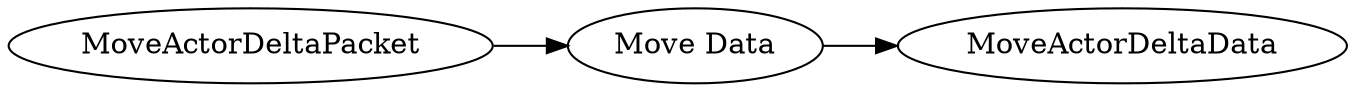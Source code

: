 digraph "MoveActorDeltaPacket" {
rankdir = LR
0
0 -> 1
1 -> 19

0 [label="MoveActorDeltaPacket",comment="name: \"MoveActorDeltaPacket\", typeName: \"\", id: 0, branchId: 111, recurseId: -1, attributes: 0, notes: \"\""];
1 [label="Move Data",comment="name: \"Move Data\", typeName: \"MoveActorDeltaData\", id: 1, branchId: 0, recurseId: -1, attributes: 256, notes: \"\""];
19 [label="MoveActorDeltaData",comment="name: \"MoveActorDeltaData\", typeName: \"\", id: 19, branchId: 0, recurseId: -1, attributes: 512, notes: \"\""];
{ rank = max;19}

}
